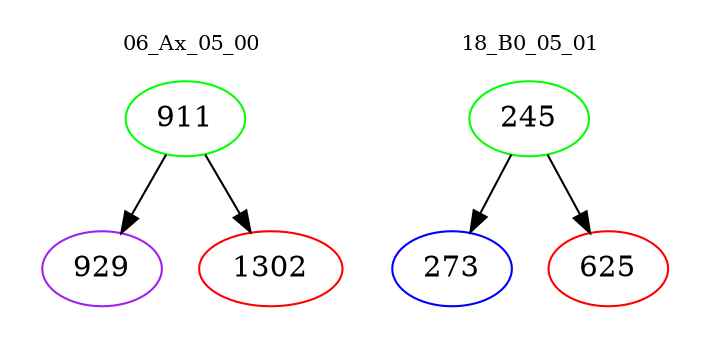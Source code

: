 digraph{
subgraph cluster_0 {
color = white
label = "06_Ax_05_00";
fontsize=10;
T0_911 [label="911", color="green"]
T0_911 -> T0_929 [color="black"]
T0_929 [label="929", color="purple"]
T0_911 -> T0_1302 [color="black"]
T0_1302 [label="1302", color="red"]
}
subgraph cluster_1 {
color = white
label = "18_B0_05_01";
fontsize=10;
T1_245 [label="245", color="green"]
T1_245 -> T1_273 [color="black"]
T1_273 [label="273", color="blue"]
T1_245 -> T1_625 [color="black"]
T1_625 [label="625", color="red"]
}
}
